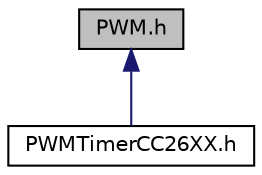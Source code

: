 digraph "PWM.h"
{
  edge [fontname="Helvetica",fontsize="10",labelfontname="Helvetica",labelfontsize="10"];
  node [fontname="Helvetica",fontsize="10",shape=record];
  Node1 [label="PWM.h",height=0.2,width=0.4,color="black", fillcolor="grey75", style="filled", fontcolor="black"];
  Node1 -> Node2 [dir="back",color="midnightblue",fontsize="10",style="solid",fontname="Helvetica"];
  Node2 [label="PWMTimerCC26XX.h",height=0.2,width=0.4,color="black", fillcolor="white", style="filled",URL="$_p_w_m_timer_c_c26_x_x_8h.html",tooltip="PWM driver implementation for CC26XX/CC13XX. "];
}

